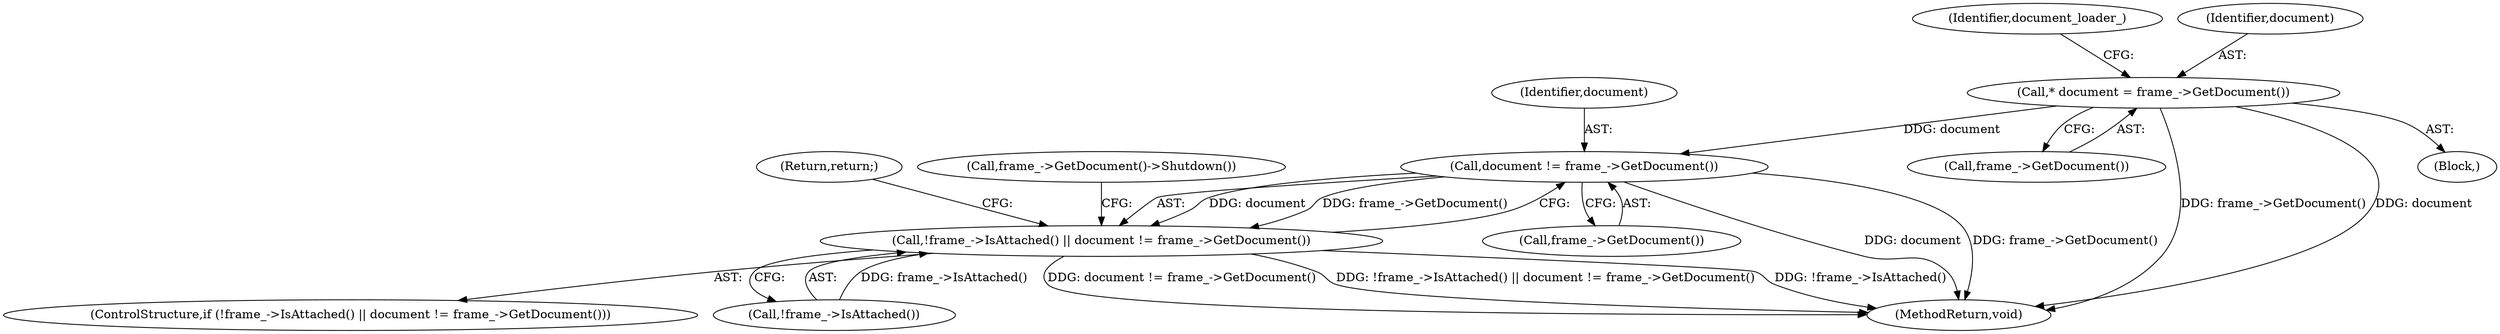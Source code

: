 digraph "0_Chrome_90f878780cce9c4b0475fcea14d91b8f510cce11_2@pointer" {
"1000105" [label="(Call,* document = frame_->GetDocument())"];
"1000139" [label="(Call,document != frame_->GetDocument())"];
"1000136" [label="(Call,!frame_->IsAttached() || document != frame_->GetDocument())"];
"1000139" [label="(Call,document != frame_->GetDocument())"];
"1000111" [label="(Identifier,document_loader_)"];
"1000107" [label="(Call,frame_->GetDocument())"];
"1000141" [label="(Call,frame_->GetDocument())"];
"1000140" [label="(Identifier,document)"];
"1000105" [label="(Call,* document = frame_->GetDocument())"];
"1000150" [label="(MethodReturn,void)"];
"1000103" [label="(Block,)"];
"1000142" [label="(Return,return;)"];
"1000106" [label="(Identifier,document)"];
"1000143" [label="(Call,frame_->GetDocument()->Shutdown())"];
"1000136" [label="(Call,!frame_->IsAttached() || document != frame_->GetDocument())"];
"1000135" [label="(ControlStructure,if (!frame_->IsAttached() || document != frame_->GetDocument()))"];
"1000137" [label="(Call,!frame_->IsAttached())"];
"1000105" -> "1000103"  [label="AST: "];
"1000105" -> "1000107"  [label="CFG: "];
"1000106" -> "1000105"  [label="AST: "];
"1000107" -> "1000105"  [label="AST: "];
"1000111" -> "1000105"  [label="CFG: "];
"1000105" -> "1000150"  [label="DDG: frame_->GetDocument()"];
"1000105" -> "1000150"  [label="DDG: document"];
"1000105" -> "1000139"  [label="DDG: document"];
"1000139" -> "1000136"  [label="AST: "];
"1000139" -> "1000141"  [label="CFG: "];
"1000140" -> "1000139"  [label="AST: "];
"1000141" -> "1000139"  [label="AST: "];
"1000136" -> "1000139"  [label="CFG: "];
"1000139" -> "1000150"  [label="DDG: document"];
"1000139" -> "1000150"  [label="DDG: frame_->GetDocument()"];
"1000139" -> "1000136"  [label="DDG: document"];
"1000139" -> "1000136"  [label="DDG: frame_->GetDocument()"];
"1000136" -> "1000135"  [label="AST: "];
"1000136" -> "1000137"  [label="CFG: "];
"1000137" -> "1000136"  [label="AST: "];
"1000142" -> "1000136"  [label="CFG: "];
"1000143" -> "1000136"  [label="CFG: "];
"1000136" -> "1000150"  [label="DDG: document != frame_->GetDocument()"];
"1000136" -> "1000150"  [label="DDG: !frame_->IsAttached() || document != frame_->GetDocument()"];
"1000136" -> "1000150"  [label="DDG: !frame_->IsAttached()"];
"1000137" -> "1000136"  [label="DDG: frame_->IsAttached()"];
}
